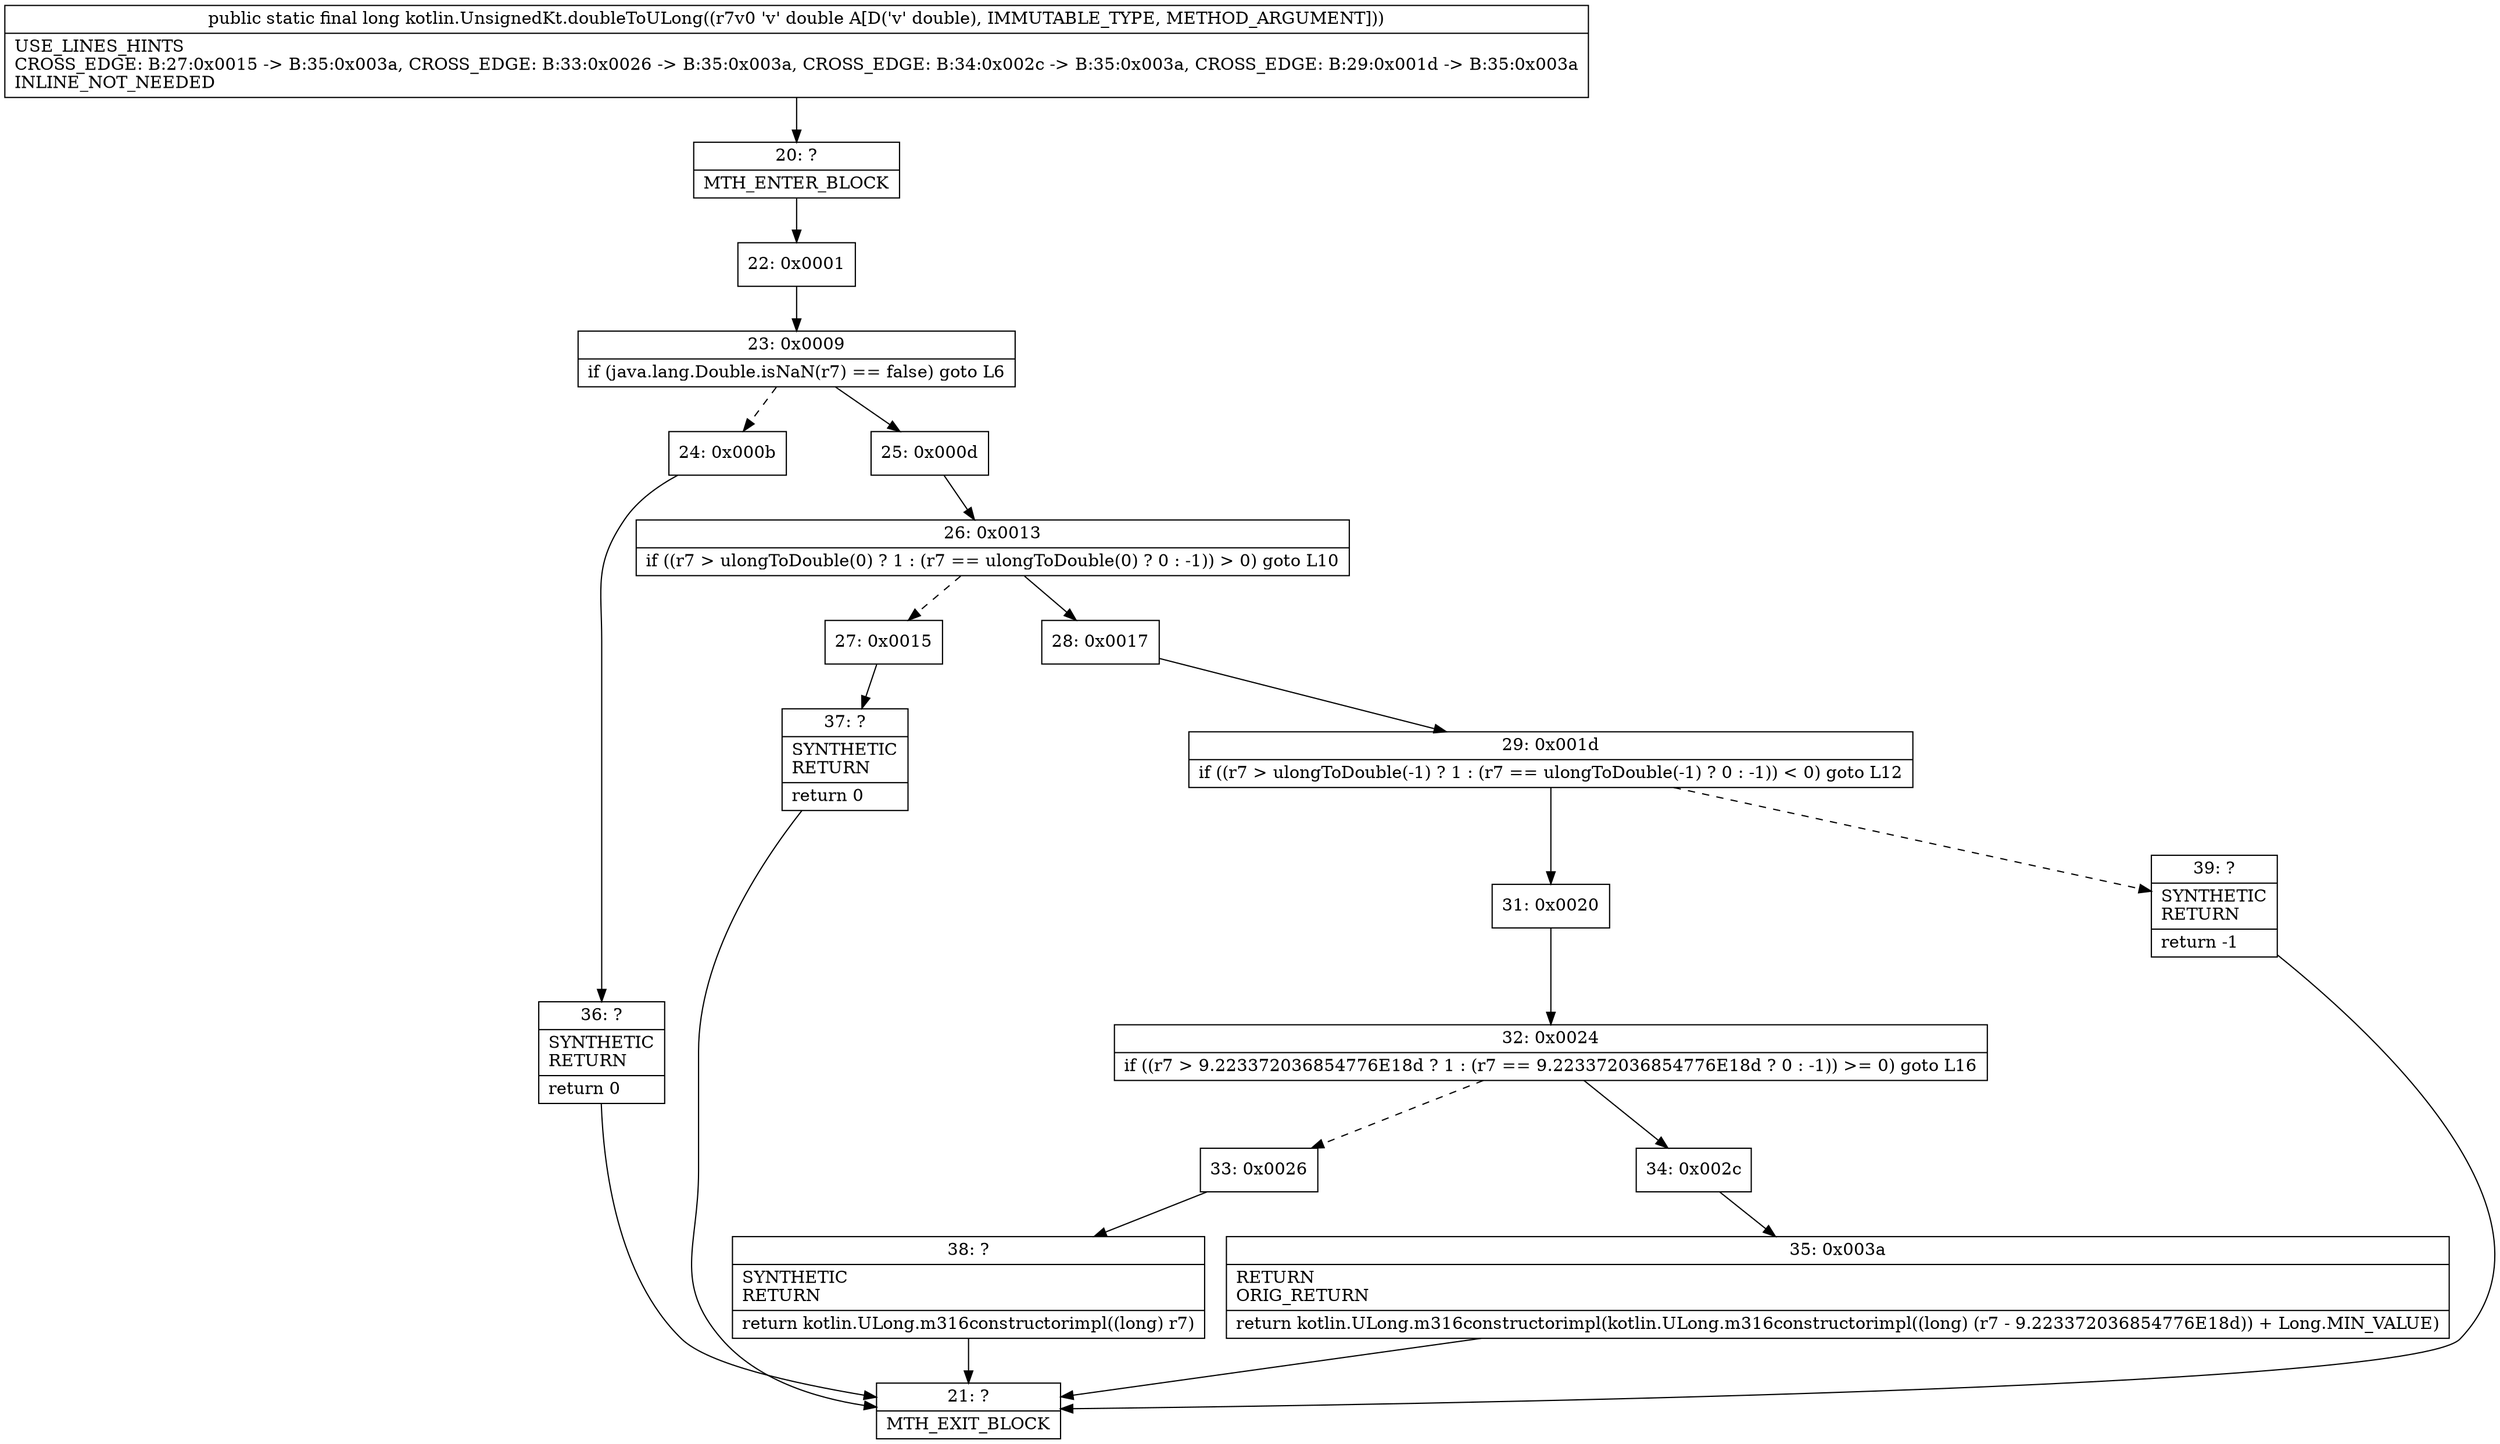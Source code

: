 digraph "CFG forkotlin.UnsignedKt.doubleToULong(D)J" {
Node_20 [shape=record,label="{20\:\ ?|MTH_ENTER_BLOCK\l}"];
Node_22 [shape=record,label="{22\:\ 0x0001}"];
Node_23 [shape=record,label="{23\:\ 0x0009|if (java.lang.Double.isNaN(r7) == false) goto L6\l}"];
Node_24 [shape=record,label="{24\:\ 0x000b}"];
Node_36 [shape=record,label="{36\:\ ?|SYNTHETIC\lRETURN\l|return 0\l}"];
Node_21 [shape=record,label="{21\:\ ?|MTH_EXIT_BLOCK\l}"];
Node_25 [shape=record,label="{25\:\ 0x000d}"];
Node_26 [shape=record,label="{26\:\ 0x0013|if ((r7 \> ulongToDouble(0) ? 1 : (r7 == ulongToDouble(0) ? 0 : \-1)) \> 0) goto L10\l}"];
Node_27 [shape=record,label="{27\:\ 0x0015}"];
Node_37 [shape=record,label="{37\:\ ?|SYNTHETIC\lRETURN\l|return 0\l}"];
Node_28 [shape=record,label="{28\:\ 0x0017}"];
Node_29 [shape=record,label="{29\:\ 0x001d|if ((r7 \> ulongToDouble(\-1) ? 1 : (r7 == ulongToDouble(\-1) ? 0 : \-1)) \< 0) goto L12\l}"];
Node_31 [shape=record,label="{31\:\ 0x0020}"];
Node_32 [shape=record,label="{32\:\ 0x0024|if ((r7 \> 9.223372036854776E18d ? 1 : (r7 == 9.223372036854776E18d ? 0 : \-1)) \>= 0) goto L16\l}"];
Node_33 [shape=record,label="{33\:\ 0x0026}"];
Node_38 [shape=record,label="{38\:\ ?|SYNTHETIC\lRETURN\l|return kotlin.ULong.m316constructorimpl((long) r7)\l}"];
Node_34 [shape=record,label="{34\:\ 0x002c}"];
Node_35 [shape=record,label="{35\:\ 0x003a|RETURN\lORIG_RETURN\l|return kotlin.ULong.m316constructorimpl(kotlin.ULong.m316constructorimpl((long) (r7 \- 9.223372036854776E18d)) + Long.MIN_VALUE)\l}"];
Node_39 [shape=record,label="{39\:\ ?|SYNTHETIC\lRETURN\l|return \-1\l}"];
MethodNode[shape=record,label="{public static final long kotlin.UnsignedKt.doubleToULong((r7v0 'v' double A[D('v' double), IMMUTABLE_TYPE, METHOD_ARGUMENT]))  | USE_LINES_HINTS\lCROSS_EDGE: B:27:0x0015 \-\> B:35:0x003a, CROSS_EDGE: B:33:0x0026 \-\> B:35:0x003a, CROSS_EDGE: B:34:0x002c \-\> B:35:0x003a, CROSS_EDGE: B:29:0x001d \-\> B:35:0x003a\lINLINE_NOT_NEEDED\l}"];
MethodNode -> Node_20;Node_20 -> Node_22;
Node_22 -> Node_23;
Node_23 -> Node_24[style=dashed];
Node_23 -> Node_25;
Node_24 -> Node_36;
Node_36 -> Node_21;
Node_25 -> Node_26;
Node_26 -> Node_27[style=dashed];
Node_26 -> Node_28;
Node_27 -> Node_37;
Node_37 -> Node_21;
Node_28 -> Node_29;
Node_29 -> Node_31;
Node_29 -> Node_39[style=dashed];
Node_31 -> Node_32;
Node_32 -> Node_33[style=dashed];
Node_32 -> Node_34;
Node_33 -> Node_38;
Node_38 -> Node_21;
Node_34 -> Node_35;
Node_35 -> Node_21;
Node_39 -> Node_21;
}

